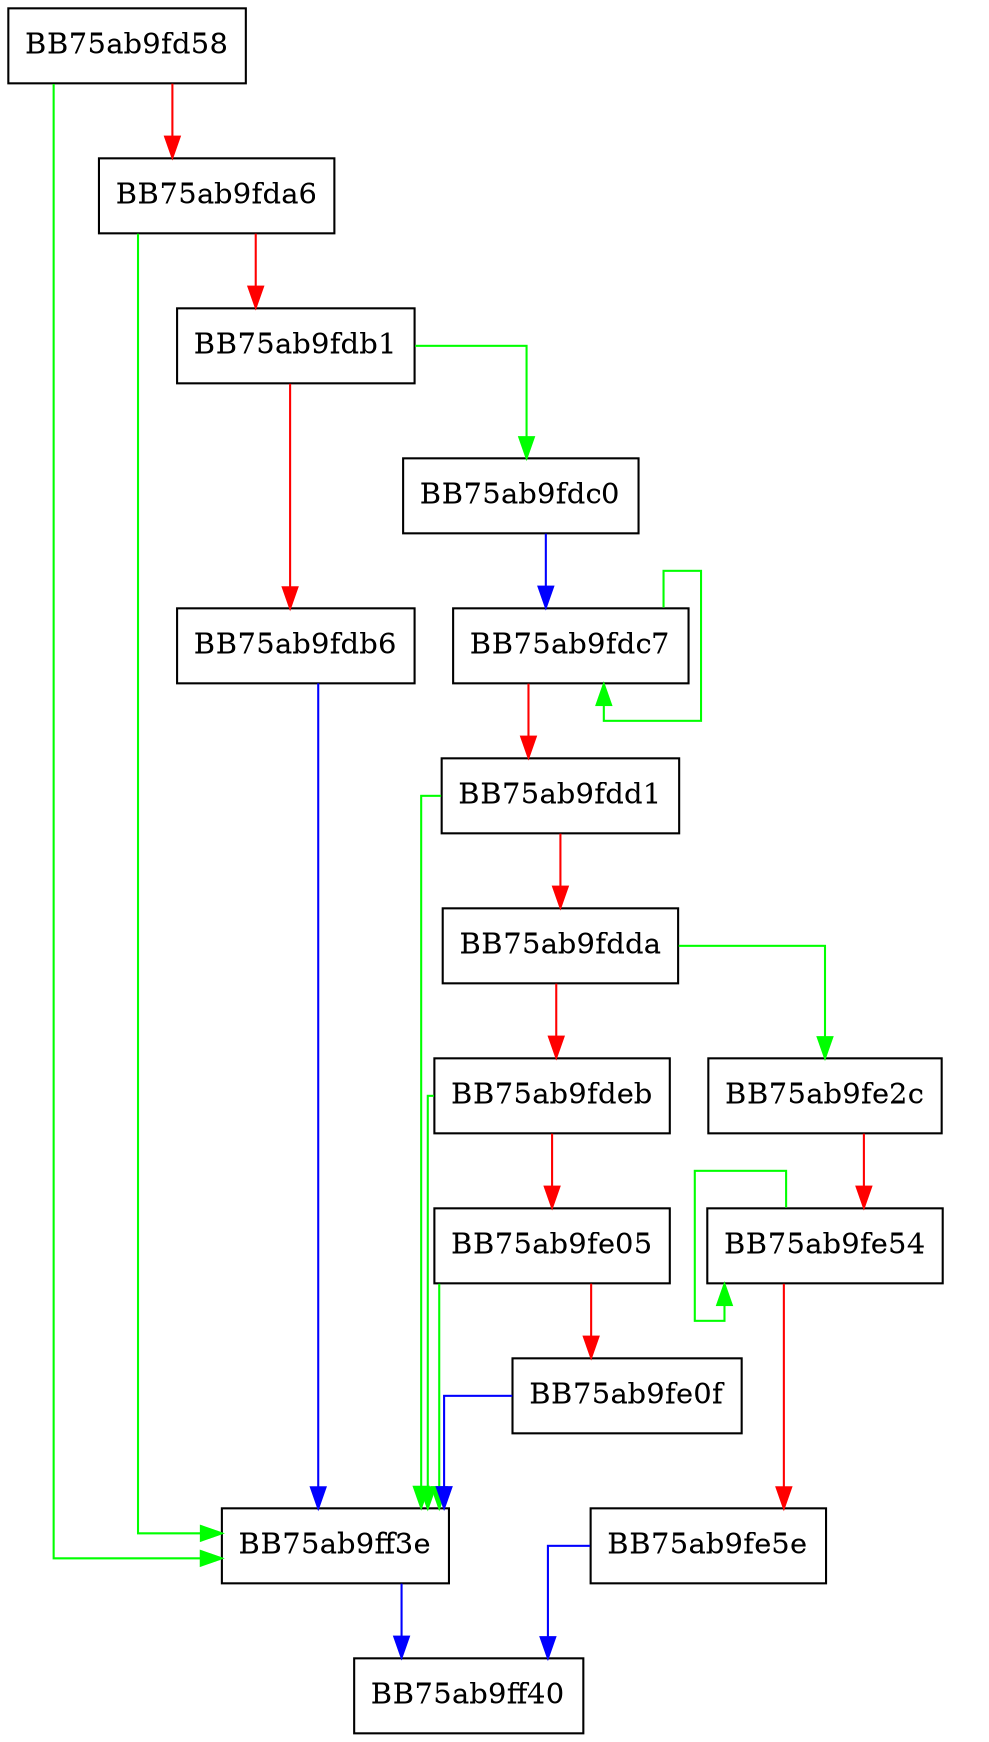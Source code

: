 digraph NetworkHipsAddDnsDomain {
  node [shape="box"];
  graph [splines=ortho];
  BB75ab9fd58 -> BB75ab9ff3e [color="green"];
  BB75ab9fd58 -> BB75ab9fda6 [color="red"];
  BB75ab9fda6 -> BB75ab9ff3e [color="green"];
  BB75ab9fda6 -> BB75ab9fdb1 [color="red"];
  BB75ab9fdb1 -> BB75ab9fdc0 [color="green"];
  BB75ab9fdb1 -> BB75ab9fdb6 [color="red"];
  BB75ab9fdb6 -> BB75ab9ff3e [color="blue"];
  BB75ab9fdc0 -> BB75ab9fdc7 [color="blue"];
  BB75ab9fdc7 -> BB75ab9fdc7 [color="green"];
  BB75ab9fdc7 -> BB75ab9fdd1 [color="red"];
  BB75ab9fdd1 -> BB75ab9ff3e [color="green"];
  BB75ab9fdd1 -> BB75ab9fdda [color="red"];
  BB75ab9fdda -> BB75ab9fe2c [color="green"];
  BB75ab9fdda -> BB75ab9fdeb [color="red"];
  BB75ab9fdeb -> BB75ab9ff3e [color="green"];
  BB75ab9fdeb -> BB75ab9fe05 [color="red"];
  BB75ab9fe05 -> BB75ab9ff3e [color="green"];
  BB75ab9fe05 -> BB75ab9fe0f [color="red"];
  BB75ab9fe0f -> BB75ab9ff3e [color="blue"];
  BB75ab9fe2c -> BB75ab9fe54 [color="red"];
  BB75ab9fe54 -> BB75ab9fe54 [color="green"];
  BB75ab9fe54 -> BB75ab9fe5e [color="red"];
  BB75ab9fe5e -> BB75ab9ff40 [color="blue"];
  BB75ab9ff3e -> BB75ab9ff40 [color="blue"];
}